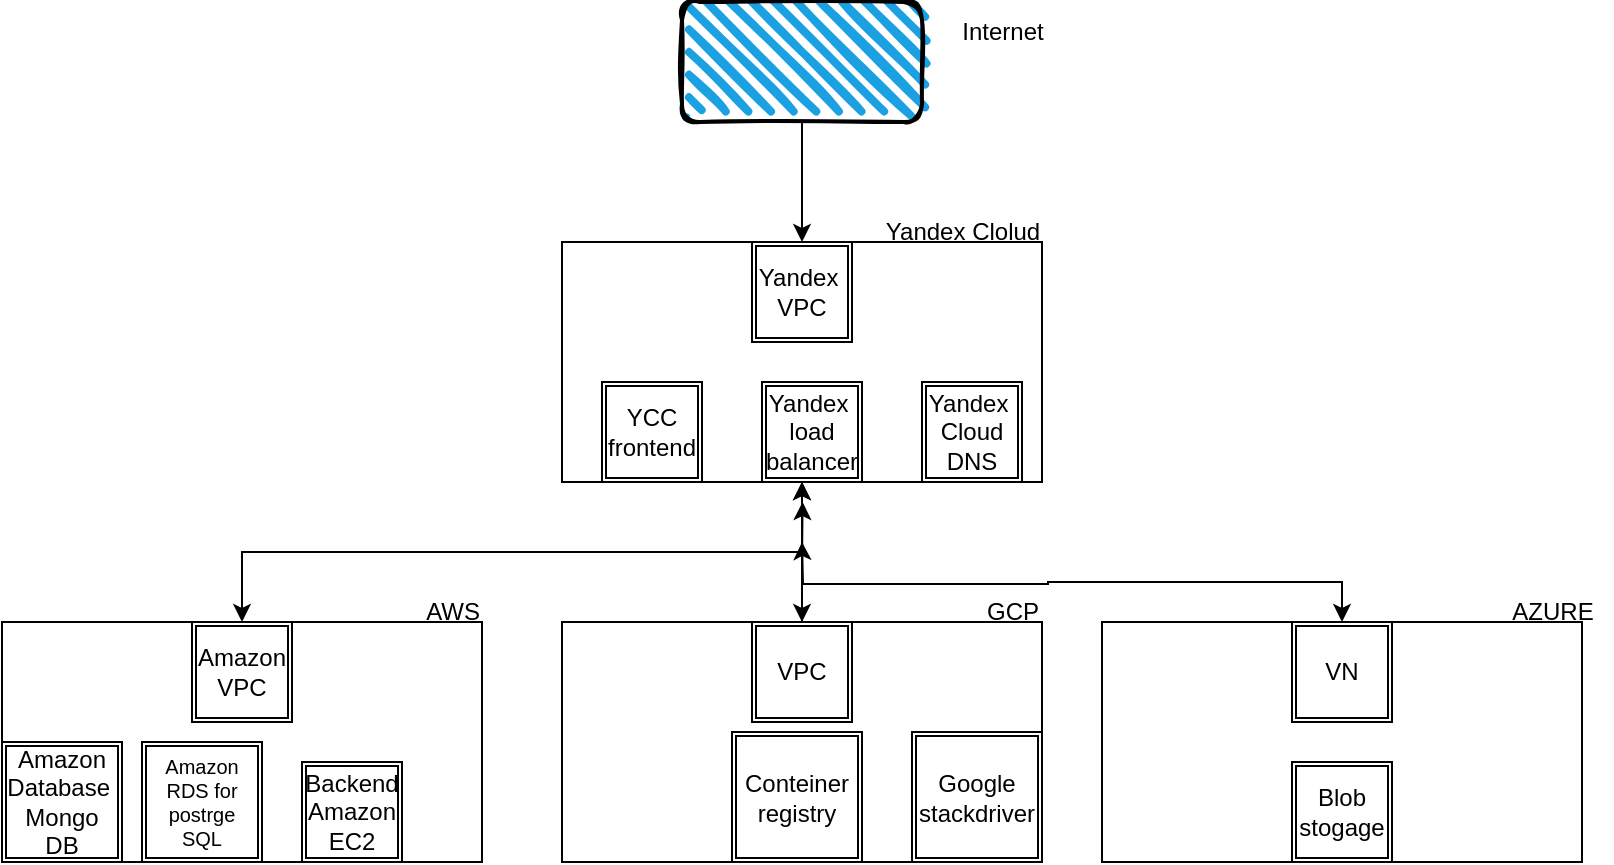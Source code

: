 <mxfile version="24.7.6">
  <diagram name="Страница — 1" id="zfzfKZ8zbx2iG-syE7SA">
    <mxGraphModel dx="768" dy="625" grid="1" gridSize="10" guides="1" tooltips="1" connect="1" arrows="1" fold="1" page="1" pageScale="1" pageWidth="827" pageHeight="1169" math="0" shadow="0">
      <root>
        <mxCell id="0" />
        <mxCell id="1" parent="0" />
        <mxCell id="rspmrvrM9AfJtTUXDsYE-1" value="" style="rounded=0;whiteSpace=wrap;html=1;" parent="1" vertex="1">
          <mxGeometry x="290" y="130" width="240" height="120" as="geometry" />
        </mxCell>
        <mxCell id="rspmrvrM9AfJtTUXDsYE-2" value="" style="rounded=0;whiteSpace=wrap;html=1;" parent="1" vertex="1">
          <mxGeometry x="10" y="320" width="240" height="120" as="geometry" />
        </mxCell>
        <mxCell id="f9DH0sTt51cOCoLSmUse-15" value="" style="edgeStyle=orthogonalEdgeStyle;rounded=0;orthogonalLoop=1;jettySize=auto;html=1;" edge="1" parent="1" source="rspmrvrM9AfJtTUXDsYE-3" target="rspmrvrM9AfJtTUXDsYE-1">
          <mxGeometry relative="1" as="geometry" />
        </mxCell>
        <mxCell id="rspmrvrM9AfJtTUXDsYE-3" value="" style="rounded=0;whiteSpace=wrap;html=1;" parent="1" vertex="1">
          <mxGeometry x="290" y="320" width="240" height="120" as="geometry" />
        </mxCell>
        <mxCell id="rspmrvrM9AfJtTUXDsYE-4" value="" style="rounded=0;whiteSpace=wrap;html=1;" parent="1" vertex="1">
          <mxGeometry x="560" y="320" width="240" height="120" as="geometry" />
        </mxCell>
        <mxCell id="rspmrvrM9AfJtTUXDsYE-5" value="Yandex Clolud" style="text;html=1;align=center;verticalAlign=middle;resizable=0;points=[];autosize=1;strokeColor=none;fillColor=none;" parent="1" vertex="1">
          <mxGeometry x="440" y="110" width="100" height="30" as="geometry" />
        </mxCell>
        <mxCell id="rspmrvrM9AfJtTUXDsYE-6" value="AWS" style="text;html=1;align=center;verticalAlign=middle;resizable=0;points=[];autosize=1;strokeColor=none;fillColor=none;" parent="1" vertex="1">
          <mxGeometry x="210" y="300" width="50" height="30" as="geometry" />
        </mxCell>
        <mxCell id="rspmrvrM9AfJtTUXDsYE-7" value="GCP" style="text;html=1;align=center;verticalAlign=middle;resizable=0;points=[];autosize=1;strokeColor=none;fillColor=none;" parent="1" vertex="1">
          <mxGeometry x="490" y="300" width="50" height="30" as="geometry" />
        </mxCell>
        <mxCell id="rspmrvrM9AfJtTUXDsYE-8" value="AZURE" style="text;html=1;align=center;verticalAlign=middle;resizable=0;points=[];autosize=1;strokeColor=none;fillColor=none;" parent="1" vertex="1">
          <mxGeometry x="755" y="300" width="60" height="30" as="geometry" />
        </mxCell>
        <mxCell id="f9DH0sTt51cOCoLSmUse-4" style="edgeStyle=orthogonalEdgeStyle;rounded=0;orthogonalLoop=1;jettySize=auto;html=1;exitX=0.5;exitY=1;exitDx=0;exitDy=0;" edge="1" parent="1" source="f9DH0sTt51cOCoLSmUse-1" target="rspmrvrM9AfJtTUXDsYE-1">
          <mxGeometry relative="1" as="geometry" />
        </mxCell>
        <mxCell id="f9DH0sTt51cOCoLSmUse-1" value="" style="rounded=1;whiteSpace=wrap;html=1;strokeWidth=2;fillWeight=4;hachureGap=8;hachureAngle=45;fillColor=#1ba1e2;sketch=1;" vertex="1" parent="1">
          <mxGeometry x="350" y="10" width="120" height="60" as="geometry" />
        </mxCell>
        <mxCell id="f9DH0sTt51cOCoLSmUse-2" value="Internet" style="text;html=1;align=center;verticalAlign=middle;resizable=0;points=[];autosize=1;strokeColor=none;fillColor=none;" vertex="1" parent="1">
          <mxGeometry x="480" y="10" width="60" height="30" as="geometry" />
        </mxCell>
        <mxCell id="f9DH0sTt51cOCoLSmUse-5" value="Yandex&amp;nbsp;&lt;div&gt;VPC&lt;/div&gt;" style="shape=ext;double=1;whiteSpace=wrap;html=1;aspect=fixed;" vertex="1" parent="1">
          <mxGeometry x="385" y="130" width="50" height="50" as="geometry" />
        </mxCell>
        <mxCell id="f9DH0sTt51cOCoLSmUse-11" style="edgeStyle=orthogonalEdgeStyle;rounded=0;orthogonalLoop=1;jettySize=auto;html=1;exitX=0.5;exitY=0;exitDx=0;exitDy=0;entryX=0.5;entryY=1;entryDx=0;entryDy=0;curved=0;strokeColor=default;startArrow=classic;startFill=1;" edge="1" parent="1" source="f9DH0sTt51cOCoLSmUse-6" target="rspmrvrM9AfJtTUXDsYE-1">
          <mxGeometry relative="1" as="geometry" />
        </mxCell>
        <mxCell id="f9DH0sTt51cOCoLSmUse-6" value="&lt;div&gt;Amazon&lt;/div&gt;&lt;div&gt;VPC&lt;/div&gt;" style="shape=ext;double=1;whiteSpace=wrap;html=1;aspect=fixed;" vertex="1" parent="1">
          <mxGeometry x="105" y="320" width="50" height="50" as="geometry" />
        </mxCell>
        <mxCell id="f9DH0sTt51cOCoLSmUse-12" style="edgeStyle=orthogonalEdgeStyle;rounded=0;orthogonalLoop=1;jettySize=auto;html=1;exitX=0.5;exitY=0;exitDx=0;exitDy=0;startArrow=classic;startFill=1;" edge="1" parent="1" source="f9DH0sTt51cOCoLSmUse-7">
          <mxGeometry relative="1" as="geometry">
            <mxPoint x="410.294" y="260" as="targetPoint" />
          </mxGeometry>
        </mxCell>
        <mxCell id="f9DH0sTt51cOCoLSmUse-7" value="&lt;div&gt;VPC&lt;/div&gt;" style="shape=ext;double=1;whiteSpace=wrap;html=1;aspect=fixed;" vertex="1" parent="1">
          <mxGeometry x="385" y="320" width="50" height="50" as="geometry" />
        </mxCell>
        <mxCell id="f9DH0sTt51cOCoLSmUse-14" style="edgeStyle=orthogonalEdgeStyle;rounded=0;orthogonalLoop=1;jettySize=auto;html=1;exitX=0.5;exitY=0;exitDx=0;exitDy=0;startArrow=classic;startFill=1;" edge="1" parent="1" source="f9DH0sTt51cOCoLSmUse-8">
          <mxGeometry relative="1" as="geometry">
            <mxPoint x="410" y="280" as="targetPoint" />
          </mxGeometry>
        </mxCell>
        <mxCell id="f9DH0sTt51cOCoLSmUse-8" value="&lt;div&gt;VN&lt;/div&gt;" style="shape=ext;double=1;whiteSpace=wrap;html=1;aspect=fixed;" vertex="1" parent="1">
          <mxGeometry x="655" y="320" width="50" height="50" as="geometry" />
        </mxCell>
        <mxCell id="f9DH0sTt51cOCoLSmUse-16" value="&lt;div&gt;Amazon&lt;/div&gt;&lt;div&gt;Database&amp;nbsp;&lt;/div&gt;&lt;div&gt;Mongo DB&lt;/div&gt;" style="shape=ext;double=1;whiteSpace=wrap;html=1;aspect=fixed;" vertex="1" parent="1">
          <mxGeometry x="10" y="380" width="60" height="60" as="geometry" />
        </mxCell>
        <mxCell id="f9DH0sTt51cOCoLSmUse-17" value="&lt;div style=&quot;font-size: 10px;&quot;&gt;&lt;font style=&quot;font-size: 10px;&quot;&gt;Amazon&lt;/font&gt;&lt;/div&gt;&lt;div style=&quot;font-size: 10px;&quot;&gt;&lt;font style=&quot;font-size: 10px;&quot;&gt;RDS for postrge SQL&lt;/font&gt;&lt;/div&gt;" style="shape=ext;double=1;whiteSpace=wrap;html=1;aspect=fixed;" vertex="1" parent="1">
          <mxGeometry x="80" y="380" width="60" height="60" as="geometry" />
        </mxCell>
        <mxCell id="f9DH0sTt51cOCoLSmUse-18" value="&lt;div&gt;Backend&lt;/div&gt;&lt;div&gt;Amazon EC2&lt;/div&gt;" style="shape=ext;double=1;whiteSpace=wrap;html=1;aspect=fixed;" vertex="1" parent="1">
          <mxGeometry x="160" y="390" width="50" height="50" as="geometry" />
        </mxCell>
        <mxCell id="f9DH0sTt51cOCoLSmUse-19" value="&lt;div&gt;Blob stogage&lt;/div&gt;" style="shape=ext;double=1;whiteSpace=wrap;html=1;aspect=fixed;" vertex="1" parent="1">
          <mxGeometry x="655" y="390" width="50" height="50" as="geometry" />
        </mxCell>
        <mxCell id="f9DH0sTt51cOCoLSmUse-20" value="Google stackdriver" style="shape=ext;double=1;whiteSpace=wrap;html=1;aspect=fixed;" vertex="1" parent="1">
          <mxGeometry x="465" y="375" width="65" height="65" as="geometry" />
        </mxCell>
        <mxCell id="f9DH0sTt51cOCoLSmUse-21" value="Yandex&amp;nbsp;&lt;div&gt;Cloud DNS&lt;/div&gt;" style="shape=ext;double=1;whiteSpace=wrap;html=1;aspect=fixed;" vertex="1" parent="1">
          <mxGeometry x="470" y="200" width="50" height="50" as="geometry" />
        </mxCell>
        <mxCell id="f9DH0sTt51cOCoLSmUse-22" value="Yandex&amp;nbsp;&lt;div&gt;load balancer&lt;/div&gt;" style="shape=ext;double=1;whiteSpace=wrap;html=1;aspect=fixed;" vertex="1" parent="1">
          <mxGeometry x="390" y="200" width="50" height="50" as="geometry" />
        </mxCell>
        <mxCell id="f9DH0sTt51cOCoLSmUse-23" value="YCC&lt;div&gt;frontend&lt;/div&gt;" style="shape=ext;double=1;whiteSpace=wrap;html=1;aspect=fixed;" vertex="1" parent="1">
          <mxGeometry x="310" y="200" width="50" height="50" as="geometry" />
        </mxCell>
        <mxCell id="f9DH0sTt51cOCoLSmUse-24" value="Conteiner registry" style="shape=ext;double=1;whiteSpace=wrap;html=1;aspect=fixed;" vertex="1" parent="1">
          <mxGeometry x="375" y="375" width="65" height="65" as="geometry" />
        </mxCell>
      </root>
    </mxGraphModel>
  </diagram>
</mxfile>
